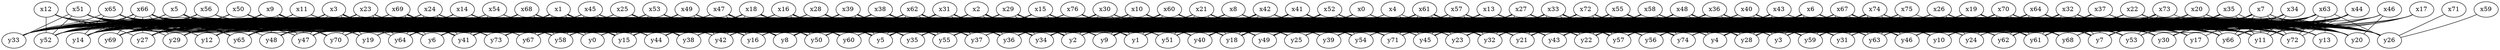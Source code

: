 strict graph grafo_77_75 {
	"x29";
	"x41";
	"x72";
	"x54";
	"x49";
	"x3";
	"x40";
	"x31";
	"x60";
	"x42";
	"x32";
	"x69";
	"x1";
	"x30";
	"x27";
	"x59";
	"x15";
	"x63";
	"x36";
	"x64";
	"x73";
	"x4";
	"x65";
	"x47";
	"x43";
	"x7";
	"x39";
	"x22";
	"x28";
	"x17";
	"x46";
	"x5";
	"x18";
	"x57";
	"x71";
	"x13";
	"x10";
	"x34";
	"x8";
	"x53";
	"x11";
	"x21";
	"x52";
	"x76";
	"x45";
	"x44";
	"x55";
	"x26";
	"x74";
	"x70";
	"x9";
	"x58";
	"x35";
	"x24";
	"x12";
	"x51";
	"x67";
	"x25";
	"x0";
	"x75";
	"x23";
	"x66";
	"x68";
	"x38";
	"x2";
	"x6";
	"x14";
	"x33";
	"x20";
	"x16";
	"x61";
	"x62";
	"x48";
	"x56";
	"x37";
	"x50";
	"x19";
	"y36";
	"y10";
	"y65";
	"y39";
	"y40";
	"y57";
	"y42";
	"y49";
	"y44";
	"y47";
	"y33";
	"y58";
	"y41";
	"y69";
	"y1";
	"y70";
	"y8";
	"y13";
	"y21";
	"y14";
	"y3";
	"y17";
	"y29";
	"y51";
	"y18";
	"y46";
	"y6";
	"y7";
	"y48";
	"y66";
	"y55";
	"y71";
	"y15";
	"y37";
	"y28";
	"y72";
	"y45";
	"y30";
	"y67";
	"y53";
	"y26";
	"y31";
	"y9";
	"y60";
	"y56";
	"y62";
	"y23";
	"y54";
	"y27";
	"y35";
	"y63";
	"y25";
	"y73";
	"y59";
	"y68";
	"y5";
	"y34";
	"y52";
	"y38";
	"y64";
	"y61";
	"y4";
	"y11";
	"y32";
	"y74";
	"y20";
	"y12";
	"y16";
	"y43";
	"y24";
	"y19";
	"y50";
	"y22";
	"y2";
	"y0";

	"x29" -- "y6";
	"x29" -- "y2";
	"x29" -- "y66";
	"x29" -- "y3";
	"x29" -- "y56";
	"x29" -- "y0";
	"x29" -- "y36";
	"x29" -- "y31";
	"x29" -- "y1";
	"x29" -- "y5";
	"x29" -- "y21";
	"x29" -- "y35";
	"x29" -- "y34";
	"x29" -- "y18";
	"x29" -- "y39";
	"x29" -- "y59";
	"x29" -- "y73";
	"x29" -- "y58";
	"x29" -- "y19";
	"x29" -- "y9";
	"x29" -- "y45";
	"x29" -- "y49";
	"x29" -- "y43";
	"x41" -- "y59";
	"x41" -- "y24";
	"x41" -- "y60";
	"x41" -- "y62";
	"x41" -- "y73";
	"x41" -- "y8";
	"x41" -- "y33";
	"x41" -- "y2";
	"x41" -- "y44";
	"x41" -- "y20";
	"x41" -- "y42";
	"x41" -- "y54";
	"x41" -- "y28";
	"x41" -- "y16";
	"x41" -- "y52";
	"x41" -- "y32";
	"x41" -- "y40";
	"x41" -- "y11";
	"x41" -- "y7";
	"x41" -- "y4";
	"x41" -- "y1";
	"x41" -- "y51";
	"x41" -- "y71";
	"x41" -- "y15";
	"x41" -- "y53";
	"x41" -- "y18";
	"x41" -- "y14";
	"x41" -- "y58";
	"x41" -- "y30";
	"x41" -- "y67";
	"x41" -- "y66";
	"x72" -- "y24";
	"x72" -- "y47";
	"x72" -- "y21";
	"x72" -- "y0";
	"x72" -- "y60";
	"x72" -- "y39";
	"x72" -- "y11";
	"x72" -- "y17";
	"x72" -- "y54";
	"x72" -- "y9";
	"x72" -- "y45";
	"x72" -- "y73";
	"x72" -- "y41";
	"x72" -- "y58";
	"x72" -- "y63";
	"x72" -- "y37";
	"x72" -- "y55";
	"x72" -- "y31";
	"x72" -- "y57";
	"x72" -- "y8";
	"x72" -- "y74";
	"x72" -- "y68";
	"x72" -- "y7";
	"x72" -- "y72";
	"x72" -- "y64";
	"x72" -- "y46";
	"x72" -- "y66";
	"x72" -- "y62";
	"x72" -- "y50";
	"x72" -- "y5";
	"x72" -- "y49";
	"x72" -- "y19";
	"x72" -- "y3";
	"x72" -- "y36";
	"x54" -- "y32";
	"x54" -- "y11";
	"x54" -- "y69";
	"x54" -- "y55";
	"x54" -- "y27";
	"x54" -- "y41";
	"x54" -- "y43";
	"x54" -- "y28";
	"x54" -- "y40";
	"x54" -- "y35";
	"x54" -- "y47";
	"x49" -- "y74";
	"x49" -- "y45";
	"x49" -- "y7";
	"x49" -- "y60";
	"x49" -- "y58";
	"x49" -- "y29";
	"x49" -- "y28";
	"x49" -- "y52";
	"x49" -- "y63";
	"x49" -- "y9";
	"x49" -- "y19";
	"x49" -- "y35";
	"x49" -- "y73";
	"x49" -- "y38";
	"x49" -- "y2";
	"x49" -- "y18";
	"x49" -- "y32";
	"x49" -- "y65";
	"x49" -- "y1";
	"x49" -- "y64";
	"x49" -- "y39";
	"x49" -- "y12";
	"x49" -- "y68";
	"x49" -- "y69";
	"x49" -- "y48";
	"x49" -- "y57";
	"x49" -- "y70";
	"x49" -- "y50";
	"x49" -- "y67";
	"x49" -- "y54";
	"x49" -- "y31";
	"x49" -- "y6";
	"x49" -- "y30";
	"x49" -- "y62";
	"x49" -- "y43";
	"x49" -- "y42";
	"x49" -- "y36";
	"x49" -- "y3";
	"x49" -- "y34";
	"x49" -- "y41";
	"x49" -- "y37";
	"x49" -- "y71";
	"x49" -- "y26";
	"x49" -- "y15";
	"x49" -- "y22";
	"x49" -- "y47";
	"x49" -- "y24";
	"x49" -- "y25";
	"x3" -- "y19";
	"x3" -- "y66";
	"x3" -- "y36";
	"x3" -- "y43";
	"x3" -- "y15";
	"x3" -- "y55";
	"x3" -- "y60";
	"x3" -- "y65";
	"x3" -- "y35";
	"x3" -- "y31";
	"x3" -- "y5";
	"x3" -- "y6";
	"x3" -- "y3";
	"x3" -- "y69";
	"x3" -- "y51";
	"x3" -- "y29";
	"x3" -- "y73";
	"x3" -- "y67";
	"x3" -- "y12";
	"x3" -- "y47";
	"x3" -- "y46";
	"x3" -- "y42";
	"x3" -- "y34";
	"x3" -- "y48";
	"x3" -- "y39";
	"x3" -- "y7";
	"x3" -- "y0";
	"x3" -- "y64";
	"x3" -- "y37";
	"x3" -- "y13";
	"x40" -- "y11";
	"x40" -- "y63";
	"x40" -- "y6";
	"x40" -- "y67";
	"x40" -- "y17";
	"x40" -- "y43";
	"x40" -- "y50";
	"x40" -- "y35";
	"x40" -- "y72";
	"x40" -- "y3";
	"x40" -- "y60";
	"x40" -- "y62";
	"x40" -- "y39";
	"x40" -- "y49";
	"x40" -- "y64";
	"x40" -- "y18";
	"x40" -- "y40";
	"x40" -- "y55";
	"x40" -- "y30";
	"x40" -- "y66";
	"x40" -- "y46";
	"x40" -- "y48";
	"x40" -- "y1";
	"x40" -- "y26";
	"x40" -- "y23";
	"x40" -- "y36";
	"x40" -- "y68";
	"x40" -- "y31";
	"x40" -- "y8";
	"x40" -- "y7";
	"x40" -- "y57";
	"x40" -- "y52";
	"x40" -- "y65";
	"x40" -- "y61";
	"x40" -- "y14";
	"x40" -- "y32";
	"x40" -- "y45";
	"x40" -- "y59";
	"x40" -- "y9";
	"x40" -- "y71";
	"x40" -- "y2";
	"x31" -- "y44";
	"x31" -- "y11";
	"x31" -- "y27";
	"x31" -- "y58";
	"x31" -- "y65";
	"x31" -- "y25";
	"x31" -- "y52";
	"x31" -- "y53";
	"x31" -- "y20";
	"x31" -- "y5";
	"x31" -- "y23";
	"x31" -- "y74";
	"x31" -- "y43";
	"x31" -- "y72";
	"x31" -- "y36";
	"x31" -- "y57";
	"x31" -- "y12";
	"x31" -- "y6";
	"x31" -- "y18";
	"x31" -- "y32";
	"x31" -- "y26";
	"x31" -- "y38";
	"x31" -- "y67";
	"x31" -- "y19";
	"x31" -- "y66";
	"x31" -- "y47";
	"x31" -- "y63";
	"x31" -- "y71";
	"x31" -- "y37";
	"x31" -- "y56";
	"x31" -- "y7";
	"x31" -- "y51";
	"x31" -- "y40";
	"x31" -- "y14";
	"x31" -- "y41";
	"x60" -- "y25";
	"x60" -- "y26";
	"x60" -- "y52";
	"x60" -- "y15";
	"x60" -- "y54";
	"x60" -- "y70";
	"x60" -- "y69";
	"x60" -- "y49";
	"x60" -- "y61";
	"x60" -- "y74";
	"x60" -- "y9";
	"x60" -- "y44";
	"x60" -- "y33";
	"x60" -- "y32";
	"x60" -- "y39";
	"x60" -- "y72";
	"x60" -- "y38";
	"x60" -- "y16";
	"x60" -- "y64";
	"x60" -- "y1";
	"x60" -- "y55";
	"x60" -- "y24";
	"x60" -- "y63";
	"x60" -- "y18";
	"x60" -- "y45";
	"x60" -- "y13";
	"x60" -- "y41";
	"x60" -- "y17";
	"x60" -- "y27";
	"x60" -- "y30";
	"x60" -- "y10";
	"x42" -- "y43";
	"x42" -- "y42";
	"x42" -- "y3";
	"x42" -- "y71";
	"x42" -- "y36";
	"x42" -- "y67";
	"x42" -- "y16";
	"x42" -- "y63";
	"x42" -- "y22";
	"x42" -- "y18";
	"x42" -- "y2";
	"x42" -- "y70";
	"x42" -- "y49";
	"x42" -- "y21";
	"x42" -- "y26";
	"x42" -- "y4";
	"x42" -- "y24";
	"x42" -- "y73";
	"x42" -- "y14";
	"x42" -- "y19";
	"x42" -- "y62";
	"x42" -- "y13";
	"x42" -- "y41";
	"x42" -- "y7";
	"x42" -- "y9";
	"x42" -- "y10";
	"x42" -- "y46";
	"x42" -- "y5";
	"x42" -- "y17";
	"x42" -- "y68";
	"x42" -- "y29";
	"x42" -- "y23";
	"x42" -- "y1";
	"x42" -- "y74";
	"x42" -- "y64";
	"x42" -- "y44";
	"x42" -- "y20";
	"x42" -- "y28";
	"x42" -- "y6";
	"x42" -- "y58";
	"x42" -- "y40";
	"x42" -- "y12";
	"x32" -- "y22";
	"x32" -- "y63";
	"x32" -- "y0";
	"x32" -- "y23";
	"x32" -- "y68";
	"x32" -- "y34";
	"x32" -- "y46";
	"x32" -- "y28";
	"x32" -- "y30";
	"x32" -- "y41";
	"x32" -- "y7";
	"x32" -- "y50";
	"x32" -- "y54";
	"x32" -- "y3";
	"x32" -- "y26";
	"x32" -- "y35";
	"x32" -- "y18";
	"x32" -- "y61";
	"x32" -- "y4";
	"x32" -- "y43";
	"x32" -- "y62";
	"x32" -- "y9";
	"x32" -- "y20";
	"x32" -- "y39";
	"x32" -- "y38";
	"x32" -- "y16";
	"x32" -- "y47";
	"x32" -- "y17";
	"x32" -- "y60";
	"x69" -- "y15";
	"x69" -- "y35";
	"x69" -- "y20";
	"x69" -- "y42";
	"x69" -- "y38";
	"x69" -- "y66";
	"x69" -- "y16";
	"x69" -- "y55";
	"x69" -- "y12";
	"x69" -- "y64";
	"x69" -- "y58";
	"x69" -- "y37";
	"x69" -- "y60";
	"x69" -- "y5";
	"x69" -- "y74";
	"x69" -- "y10";
	"x69" -- "y1";
	"x69" -- "y21";
	"x69" -- "y65";
	"x69" -- "y48";
	"x69" -- "y44";
	"x69" -- "y54";
	"x69" -- "y41";
	"x69" -- "y43";
	"x69" -- "y56";
	"x69" -- "y9";
	"x69" -- "y6";
	"x69" -- "y28";
	"x69" -- "y33";
	"x69" -- "y45";
	"x69" -- "y29";
	"x69" -- "y36";
	"x69" -- "y73";
	"x69" -- "y14";
	"x1" -- "y40";
	"x1" -- "y46";
	"x1" -- "y21";
	"x1" -- "y73";
	"x1" -- "y12";
	"x1" -- "y22";
	"x1" -- "y16";
	"x1" -- "y65";
	"x1" -- "y55";
	"x1" -- "y15";
	"x1" -- "y27";
	"x1" -- "y69";
	"x1" -- "y28";
	"x1" -- "y26";
	"x1" -- "y34";
	"x1" -- "y35";
	"x1" -- "y5";
	"x1" -- "y14";
	"x1" -- "y41";
	"x1" -- "y67";
	"x1" -- "y61";
	"x1" -- "y70";
	"x1" -- "y11";
	"x1" -- "y64";
	"x1" -- "y3";
	"x1" -- "y18";
	"x1" -- "y10";
	"x1" -- "y63";
	"x1" -- "y6";
	"x1" -- "y0";
	"x1" -- "y58";
	"x1" -- "y51";
	"x1" -- "y25";
	"x1" -- "y8";
	"x1" -- "y9";
	"x1" -- "y44";
	"x1" -- "y1";
	"x30" -- "y46";
	"x30" -- "y5";
	"x30" -- "y26";
	"x30" -- "y11";
	"x30" -- "y13";
	"x30" -- "y19";
	"x30" -- "y31";
	"x30" -- "y18";
	"x30" -- "y9";
	"x30" -- "y56";
	"x30" -- "y52";
	"x30" -- "y43";
	"x30" -- "y68";
	"x30" -- "y30";
	"x30" -- "y16";
	"x30" -- "y58";
	"x30" -- "y36";
	"x30" -- "y6";
	"x30" -- "y2";
	"x30" -- "y25";
	"x30" -- "y69";
	"x30" -- "y38";
	"x30" -- "y59";
	"x30" -- "y15";
	"x30" -- "y50";
	"x30" -- "y28";
	"x30" -- "y61";
	"x30" -- "y71";
	"x30" -- "y39";
	"x30" -- "y57";
	"x30" -- "y70";
	"x30" -- "y48";
	"x30" -- "y8";
	"x30" -- "y12";
	"x30" -- "y60";
	"x30" -- "y63";
	"x30" -- "y0";
	"x30" -- "y72";
	"x30" -- "y1";
	"x30" -- "y35";
	"x30" -- "y64";
	"x30" -- "y62";
	"x30" -- "y21";
	"x30" -- "y32";
	"x30" -- "y66";
	"x30" -- "y34";
	"x30" -- "y33";
	"x27" -- "y8";
	"x27" -- "y24";
	"x27" -- "y32";
	"x27" -- "y20";
	"x27" -- "y71";
	"x27" -- "y60";
	"x27" -- "y51";
	"x27" -- "y57";
	"x27" -- "y68";
	"x27" -- "y27";
	"x27" -- "y11";
	"x27" -- "y63";
	"x27" -- "y46";
	"x27" -- "y61";
	"x27" -- "y42";
	"x27" -- "y30";
	"x27" -- "y1";
	"x27" -- "y35";
	"x27" -- "y0";
	"x27" -- "y26";
	"x27" -- "y50";
	"x27" -- "y39";
	"x27" -- "y45";
	"x27" -- "y55";
	"x27" -- "y4";
	"x27" -- "y5";
	"x27" -- "y73";
	"x27" -- "y25";
	"x27" -- "y56";
	"x27" -- "y69";
	"x27" -- "y23";
	"x27" -- "y38";
	"x27" -- "y64";
	"x27" -- "y66";
	"x27" -- "y31";
	"x27" -- "y12";
	"x15" -- "y0";
	"x15" -- "y21";
	"x15" -- "y29";
	"x15" -- "y47";
	"x15" -- "y59";
	"x15" -- "y51";
	"x15" -- "y7";
	"x15" -- "y52";
	"x15" -- "y31";
	"x15" -- "y63";
	"x15" -- "y65";
	"x15" -- "y6";
	"x15" -- "y58";
	"x15" -- "y61";
	"x15" -- "y2";
	"x15" -- "y12";
	"x15" -- "y55";
	"x15" -- "y25";
	"x15" -- "y43";
	"x15" -- "y20";
	"x15" -- "y10";
	"x15" -- "y17";
	"x15" -- "y4";
	"x15" -- "y14";
	"x15" -- "y68";
	"x15" -- "y53";
	"x15" -- "y41";
	"x15" -- "y45";
	"x15" -- "y72";
	"x15" -- "y1";
	"x15" -- "y49";
	"x15" -- "y50";
	"x15" -- "y34";
	"x15" -- "y69";
	"x15" -- "y32";
	"x15" -- "y40";
	"x15" -- "y23";
	"x15" -- "y38";
	"x63" -- "y43";
	"x63" -- "y13";
	"x63" -- "y24";
	"x63" -- "y52";
	"x63" -- "y10";
	"x63" -- "y36";
	"x63" -- "y56";
	"x63" -- "y40";
	"x63" -- "y4";
	"x63" -- "y38";
	"x63" -- "y26";
	"x63" -- "y57";
	"x63" -- "y12";
	"x63" -- "y31";
	"x63" -- "y73";
	"x63" -- "y66";
	"x63" -- "y11";
	"x63" -- "y68";
	"x63" -- "y30";
	"x63" -- "y49";
	"x63" -- "y74";
	"x63" -- "y32";
	"x63" -- "y72";
	"x63" -- "y21";
	"x63" -- "y5";
	"x63" -- "y59";
	"x63" -- "y53";
	"x63" -- "y55";
	"x36" -- "y34";
	"x36" -- "y71";
	"x36" -- "y30";
	"x36" -- "y19";
	"x36" -- "y16";
	"x36" -- "y44";
	"x36" -- "y31";
	"x36" -- "y26";
	"x36" -- "y13";
	"x36" -- "y20";
	"x36" -- "y9";
	"x36" -- "y28";
	"x36" -- "y67";
	"x36" -- "y56";
	"x36" -- "y50";
	"x36" -- "y35";
	"x36" -- "y54";
	"x36" -- "y62";
	"x36" -- "y55";
	"x36" -- "y63";
	"x36" -- "y43";
	"x36" -- "y59";
	"x36" -- "y47";
	"x36" -- "y14";
	"x36" -- "y39";
	"x36" -- "y11";
	"x36" -- "y15";
	"x36" -- "y38";
	"x36" -- "y61";
	"x36" -- "y21";
	"x36" -- "y18";
	"x36" -- "y46";
	"x36" -- "y42";
	"x36" -- "y72";
	"x36" -- "y17";
	"x36" -- "y22";
	"x36" -- "y12";
	"x36" -- "y65";
	"x64" -- "y46";
	"x64" -- "y13";
	"x64" -- "y40";
	"x64" -- "y5";
	"x64" -- "y54";
	"x64" -- "y44";
	"x64" -- "y62";
	"x64" -- "y30";
	"x64" -- "y3";
	"x64" -- "y64";
	"x64" -- "y51";
	"x64" -- "y7";
	"x64" -- "y21";
	"x64" -- "y11";
	"x64" -- "y2";
	"x64" -- "y43";
	"x64" -- "y27";
	"x64" -- "y48";
	"x64" -- "y67";
	"x64" -- "y49";
	"x64" -- "y23";
	"x64" -- "y31";
	"x64" -- "y38";
	"x64" -- "y26";
	"x64" -- "y16";
	"x64" -- "y25";
	"x64" -- "y74";
	"x64" -- "y53";
	"x64" -- "y61";
	"x64" -- "y10";
	"x64" -- "y70";
	"x64" -- "y20";
	"x64" -- "y35";
	"x64" -- "y66";
	"x64" -- "y56";
	"x73" -- "y63";
	"x73" -- "y2";
	"x73" -- "y23";
	"x73" -- "y61";
	"x73" -- "y53";
	"x73" -- "y16";
	"x73" -- "y21";
	"x73" -- "y62";
	"x73" -- "y59";
	"x73" -- "y7";
	"x73" -- "y52";
	"x73" -- "y43";
	"x73" -- "y74";
	"x73" -- "y9";
	"x73" -- "y40";
	"x73" -- "y10";
	"x73" -- "y32";
	"x73" -- "y3";
	"x73" -- "y71";
	"x73" -- "y29";
	"x73" -- "y26";
	"x4" -- "y45";
	"x4" -- "y35";
	"x4" -- "y9";
	"x4" -- "y22";
	"x65" -- "y74";
	"x65" -- "y48";
	"x65" -- "y7";
	"x65" -- "y14";
	"x65" -- "y33";
	"x65" -- "y12";
	"x65" -- "y58";
	"x65" -- "y16";
	"x65" -- "y55";
	"x65" -- "y38";
	"x65" -- "y39";
	"x65" -- "y45";
	"x65" -- "y70";
	"x47" -- "y63";
	"x47" -- "y16";
	"x47" -- "y60";
	"x47" -- "y10";
	"x47" -- "y74";
	"x47" -- "y40";
	"x47" -- "y42";
	"x47" -- "y25";
	"x47" -- "y64";
	"x47" -- "y37";
	"x47" -- "y34";
	"x47" -- "y5";
	"x47" -- "y47";
	"x47" -- "y70";
	"x47" -- "y6";
	"x47" -- "y9";
	"x47" -- "y49";
	"x47" -- "y68";
	"x47" -- "y27";
	"x47" -- "y4";
	"x47" -- "y50";
	"x47" -- "y33";
	"x47" -- "y73";
	"x47" -- "y11";
	"x47" -- "y8";
	"x47" -- "y62";
	"x47" -- "y54";
	"x47" -- "y61";
	"x43" -- "y8";
	"x43" -- "y57";
	"x43" -- "y73";
	"x43" -- "y13";
	"x43" -- "y65";
	"x43" -- "y7";
	"x43" -- "y3";
	"x43" -- "y39";
	"x43" -- "y51";
	"x43" -- "y19";
	"x43" -- "y56";
	"x43" -- "y1";
	"x43" -- "y20";
	"x43" -- "y4";
	"x43" -- "y17";
	"x43" -- "y45";
	"x43" -- "y18";
	"x43" -- "y71";
	"x43" -- "y26";
	"x43" -- "y33";
	"x43" -- "y16";
	"x43" -- "y25";
	"x43" -- "y23";
	"x43" -- "y28";
	"x43" -- "y55";
	"x43" -- "y36";
	"x43" -- "y53";
	"x7" -- "y48";
	"x7" -- "y66";
	"x7" -- "y22";
	"x7" -- "y21";
	"x7" -- "y62";
	"x7" -- "y17";
	"x7" -- "y20";
	"x7" -- "y47";
	"x7" -- "y44";
	"x7" -- "y4";
	"x7" -- "y63";
	"x7" -- "y31";
	"x7" -- "y55";
	"x7" -- "y28";
	"x7" -- "y37";
	"x7" -- "y32";
	"x7" -- "y54";
	"x7" -- "y49";
	"x7" -- "y43";
	"x7" -- "y26";
	"x7" -- "y14";
	"x7" -- "y61";
	"x7" -- "y46";
	"x7" -- "y72";
	"x7" -- "y7";
	"x7" -- "y35";
	"x7" -- "y27";
	"x7" -- "y56";
	"x7" -- "y11";
	"x7" -- "y57";
	"x7" -- "y68";
	"x7" -- "y45";
	"x7" -- "y9";
	"x7" -- "y10";
	"x7" -- "y53";
	"x7" -- "y34";
	"x7" -- "y23";
	"x39" -- "y74";
	"x39" -- "y36";
	"x39" -- "y14";
	"x39" -- "y55";
	"x39" -- "y8";
	"x39" -- "y11";
	"x39" -- "y63";
	"x39" -- "y34";
	"x39" -- "y39";
	"x39" -- "y69";
	"x39" -- "y56";
	"x39" -- "y33";
	"x39" -- "y65";
	"x39" -- "y42";
	"x39" -- "y5";
	"x39" -- "y43";
	"x39" -- "y25";
	"x39" -- "y40";
	"x39" -- "y31";
	"x39" -- "y70";
	"x39" -- "y46";
	"x39" -- "y9";
	"x39" -- "y62";
	"x39" -- "y64";
	"x39" -- "y61";
	"x39" -- "y21";
	"x39" -- "y17";
	"x39" -- "y48";
	"x39" -- "y41";
	"x39" -- "y72";
	"x39" -- "y0";
	"x39" -- "y73";
	"x39" -- "y49";
	"x39" -- "y2";
	"x39" -- "y28";
	"x39" -- "y45";
	"x39" -- "y53";
	"x39" -- "y59";
	"x39" -- "y52";
	"x39" -- "y51";
	"x39" -- "y35";
	"x39" -- "y1";
	"x39" -- "y27";
	"x39" -- "y60";
	"x39" -- "y6";
	"x39" -- "y30";
	"x39" -- "y12";
	"x39" -- "y54";
	"x39" -- "y7";
	"x22" -- "y65";
	"x22" -- "y13";
	"x22" -- "y26";
	"x22" -- "y66";
	"x22" -- "y25";
	"x22" -- "y31";
	"x22" -- "y3";
	"x22" -- "y69";
	"x22" -- "y1";
	"x22" -- "y59";
	"x22" -- "y11";
	"x22" -- "y42";
	"x22" -- "y62";
	"x22" -- "y46";
	"x22" -- "y71";
	"x22" -- "y20";
	"x22" -- "y54";
	"x22" -- "y29";
	"x22" -- "y23";
	"x22" -- "y10";
	"x22" -- "y12";
	"x22" -- "y39";
	"x22" -- "y63";
	"x22" -- "y15";
	"x22" -- "y45";
	"x22" -- "y24";
	"x28" -- "y31";
	"x28" -- "y33";
	"x28" -- "y24";
	"x28" -- "y58";
	"x28" -- "y18";
	"x28" -- "y4";
	"x28" -- "y25";
	"x28" -- "y69";
	"x28" -- "y45";
	"x28" -- "y6";
	"x28" -- "y19";
	"x28" -- "y46";
	"x28" -- "y36";
	"x28" -- "y12";
	"x28" -- "y50";
	"x28" -- "y67";
	"x28" -- "y0";
	"x28" -- "y61";
	"x28" -- "y68";
	"x28" -- "y27";
	"x28" -- "y41";
	"x28" -- "y56";
	"x28" -- "y73";
	"x28" -- "y2";
	"x28" -- "y62";
	"x28" -- "y53";
	"x28" -- "y72";
	"x28" -- "y39";
	"x28" -- "y30";
	"x28" -- "y49";
	"x28" -- "y5";
	"x28" -- "y1";
	"x28" -- "y64";
	"x28" -- "y65";
	"x28" -- "y21";
	"x17" -- "y66";
	"x17" -- "y35";
	"x17" -- "y63";
	"x17" -- "y53";
	"x46" -- "y20";
	"x46" -- "y10";
	"x46" -- "y27";
	"x46" -- "y74";
	"x46" -- "y61";
	"x5" -- "y44";
	"x5" -- "y59";
	"x5" -- "y16";
	"x5" -- "y65";
	"x5" -- "y14";
	"x5" -- "y33";
	"x5" -- "y32";
	"x5" -- "y13";
	"x5" -- "y19";
	"x5" -- "y8";
	"x5" -- "y68";
	"x5" -- "y0";
	"x18" -- "y21";
	"x18" -- "y55";
	"x18" -- "y51";
	"x18" -- "y53";
	"x18" -- "y35";
	"x18" -- "y34";
	"x18" -- "y58";
	"x18" -- "y54";
	"x18" -- "y50";
	"x18" -- "y42";
	"x18" -- "y33";
	"x18" -- "y2";
	"x18" -- "y9";
	"x18" -- "y60";
	"x18" -- "y37";
	"x18" -- "y65";
	"x18" -- "y52";
	"x18" -- "y6";
	"x18" -- "y28";
	"x18" -- "y68";
	"x18" -- "y19";
	"x18" -- "y36";
	"x18" -- "y27";
	"x18" -- "y73";
	"x18" -- "y22";
	"x18" -- "y72";
	"x18" -- "y23";
	"x18" -- "y41";
	"x18" -- "y56";
	"x18" -- "y63";
	"x18" -- "y74";
	"x18" -- "y44";
	"x18" -- "y20";
	"x18" -- "y49";
	"x18" -- "y64";
	"x18" -- "y14";
	"x18" -- "y48";
	"x18" -- "y24";
	"x18" -- "y4";
	"x18" -- "y7";
	"x18" -- "y26";
	"x18" -- "y71";
	"x18" -- "y16";
	"x57" -- "y63";
	"x57" -- "y13";
	"x57" -- "y40";
	"x57" -- "y47";
	"x57" -- "y28";
	"x57" -- "y49";
	"x57" -- "y29";
	"x57" -- "y31";
	"x57" -- "y15";
	"x57" -- "y25";
	"x57" -- "y70";
	"x57" -- "y43";
	"x57" -- "y34";
	"x57" -- "y46";
	"x57" -- "y39";
	"x57" -- "y22";
	"x57" -- "y4";
	"x57" -- "y8";
	"x57" -- "y2";
	"x57" -- "y44";
	"x57" -- "y42";
	"x57" -- "y19";
	"x57" -- "y53";
	"x57" -- "y45";
	"x57" -- "y62";
	"x57" -- "y32";
	"x57" -- "y59";
	"x71" -- "y26";
	"x13" -- "y5";
	"x13" -- "y41";
	"x13" -- "y61";
	"x13" -- "y28";
	"x13" -- "y49";
	"x13" -- "y31";
	"x13" -- "y1";
	"x13" -- "y34";
	"x13" -- "y46";
	"x13" -- "y64";
	"x13" -- "y59";
	"x13" -- "y13";
	"x13" -- "y22";
	"x13" -- "y6";
	"x13" -- "y44";
	"x13" -- "y26";
	"x13" -- "y24";
	"x13" -- "y10";
	"x13" -- "y65";
	"x13" -- "y45";
	"x13" -- "y70";
	"x13" -- "y2";
	"x13" -- "y8";
	"x13" -- "y3";
	"x13" -- "y62";
	"x13" -- "y58";
	"x13" -- "y35";
	"x13" -- "y36";
	"x13" -- "y55";
	"x13" -- "y4";
	"x13" -- "y53";
	"x13" -- "y38";
	"x13" -- "y20";
	"x13" -- "y57";
	"x13" -- "y40";
	"x13" -- "y68";
	"x13" -- "y25";
	"x13" -- "y16";
	"x13" -- "y29";
	"x10" -- "y71";
	"x10" -- "y1";
	"x10" -- "y62";
	"x10" -- "y21";
	"x10" -- "y74";
	"x10" -- "y23";
	"x10" -- "y22";
	"x10" -- "y36";
	"x10" -- "y49";
	"x10" -- "y29";
	"x10" -- "y67";
	"x10" -- "y60";
	"x10" -- "y52";
	"x10" -- "y11";
	"x10" -- "y25";
	"x10" -- "y10";
	"x10" -- "y46";
	"x10" -- "y18";
	"x10" -- "y55";
	"x10" -- "y53";
	"x10" -- "y6";
	"x10" -- "y31";
	"x10" -- "y50";
	"x10" -- "y33";
	"x10" -- "y58";
	"x10" -- "y34";
	"x10" -- "y73";
	"x10" -- "y3";
	"x10" -- "y69";
	"x10" -- "y24";
	"x10" -- "y40";
	"x10" -- "y61";
	"x10" -- "y12";
	"x10" -- "y28";
	"x10" -- "y44";
	"x10" -- "y0";
	"x10" -- "y70";
	"x10" -- "y26";
	"x10" -- "y72";
	"x10" -- "y54";
	"x10" -- "y43";
	"x10" -- "y38";
	"x10" -- "y15";
	"x10" -- "y45";
	"x10" -- "y30";
	"x10" -- "y35";
	"x10" -- "y63";
	"x10" -- "y32";
	"x10" -- "y9";
	"x10" -- "y5";
	"x34" -- "y58";
	"x34" -- "y68";
	"x34" -- "y66";
	"x34" -- "y23";
	"x34" -- "y27";
	"x34" -- "y11";
	"x8" -- "y1";
	"x8" -- "y54";
	"x8" -- "y64";
	"x8" -- "y52";
	"x8" -- "y58";
	"x8" -- "y32";
	"x8" -- "y16";
	"x8" -- "y26";
	"x8" -- "y15";
	"x8" -- "y10";
	"x8" -- "y48";
	"x8" -- "y35";
	"x8" -- "y46";
	"x8" -- "y21";
	"x8" -- "y11";
	"x8" -- "y68";
	"x8" -- "y3";
	"x8" -- "y61";
	"x8" -- "y65";
	"x8" -- "y67";
	"x8" -- "y59";
	"x8" -- "y33";
	"x8" -- "y30";
	"x8" -- "y56";
	"x8" -- "y66";
	"x8" -- "y36";
	"x8" -- "y42";
	"x8" -- "y13";
	"x8" -- "y43";
	"x8" -- "y9";
	"x8" -- "y38";
	"x8" -- "y29";
	"x8" -- "y70";
	"x8" -- "y7";
	"x53" -- "y20";
	"x53" -- "y44";
	"x53" -- "y14";
	"x53" -- "y36";
	"x53" -- "y40";
	"x53" -- "y43";
	"x53" -- "y31";
	"x53" -- "y29";
	"x53" -- "y74";
	"x53" -- "y57";
	"x53" -- "y16";
	"x53" -- "y15";
	"x53" -- "y48";
	"x53" -- "y18";
	"x53" -- "y49";
	"x53" -- "y3";
	"x53" -- "y55";
	"x53" -- "y12";
	"x53" -- "y9";
	"x53" -- "y71";
	"x53" -- "y17";
	"x53" -- "y19";
	"x53" -- "y22";
	"x53" -- "y8";
	"x53" -- "y32";
	"x53" -- "y54";
	"x53" -- "y23";
	"x53" -- "y37";
	"x53" -- "y73";
	"x53" -- "y60";
	"x53" -- "y52";
	"x53" -- "y51";
	"x53" -- "y67";
	"x11" -- "y47";
	"x11" -- "y42";
	"x11" -- "y23";
	"x11" -- "y56";
	"x11" -- "y27";
	"x11" -- "y15";
	"x11" -- "y3";
	"x11" -- "y0";
	"x11" -- "y43";
	"x11" -- "y65";
	"x11" -- "y25";
	"x21" -- "y18";
	"x21" -- "y61";
	"x21" -- "y38";
	"x21" -- "y48";
	"x21" -- "y70";
	"x21" -- "y65";
	"x21" -- "y57";
	"x21" -- "y10";
	"x21" -- "y13";
	"x21" -- "y30";
	"x21" -- "y3";
	"x21" -- "y34";
	"x21" -- "y36";
	"x21" -- "y7";
	"x21" -- "y74";
	"x21" -- "y17";
	"x21" -- "y45";
	"x21" -- "y51";
	"x21" -- "y63";
	"x21" -- "y55";
	"x21" -- "y56";
	"x21" -- "y19";
	"x21" -- "y4";
	"x21" -- "y46";
	"x21" -- "y69";
	"x21" -- "y50";
	"x21" -- "y8";
	"x21" -- "y14";
	"x21" -- "y28";
	"x21" -- "y25";
	"x21" -- "y53";
	"x21" -- "y73";
	"x21" -- "y60";
	"x21" -- "y12";
	"x21" -- "y21";
	"x21" -- "y0";
	"x21" -- "y31";
	"x21" -- "y42";
	"x52" -- "y61";
	"x52" -- "y26";
	"x52" -- "y41";
	"x52" -- "y14";
	"x52" -- "y1";
	"x52" -- "y38";
	"x52" -- "y50";
	"x52" -- "y43";
	"x52" -- "y54";
	"x52" -- "y30";
	"x52" -- "y55";
	"x52" -- "y32";
	"x52" -- "y20";
	"x52" -- "y47";
	"x52" -- "y59";
	"x52" -- "y3";
	"x52" -- "y68";
	"x52" -- "y74";
	"x52" -- "y53";
	"x52" -- "y9";
	"x52" -- "y42";
	"x52" -- "y23";
	"x52" -- "y11";
	"x52" -- "y49";
	"x52" -- "y69";
	"x52" -- "y60";
	"x52" -- "y6";
	"x52" -- "y51";
	"x52" -- "y65";
	"x52" -- "y31";
	"x52" -- "y34";
	"x52" -- "y44";
	"x52" -- "y46";
	"x52" -- "y58";
	"x52" -- "y67";
	"x52" -- "y21";
	"x52" -- "y28";
	"x76" -- "y1";
	"x76" -- "y64";
	"x76" -- "y10";
	"x76" -- "y28";
	"x76" -- "y58";
	"x76" -- "y56";
	"x76" -- "y8";
	"x76" -- "y21";
	"x76" -- "y50";
	"x76" -- "y73";
	"x76" -- "y11";
	"x76" -- "y31";
	"x76" -- "y46";
	"x76" -- "y45";
	"x76" -- "y67";
	"x76" -- "y17";
	"x76" -- "y53";
	"x76" -- "y42";
	"x76" -- "y0";
	"x76" -- "y61";
	"x76" -- "y48";
	"x76" -- "y16";
	"x76" -- "y38";
	"x76" -- "y71";
	"x76" -- "y15";
	"x76" -- "y33";
	"x76" -- "y41";
	"x76" -- "y24";
	"x76" -- "y57";
	"x76" -- "y68";
	"x76" -- "y72";
	"x76" -- "y23";
	"x76" -- "y40";
	"x76" -- "y14";
	"x76" -- "y54";
	"x76" -- "y60";
	"x76" -- "y47";
	"x76" -- "y63";
	"x76" -- "y5";
	"x45" -- "y20";
	"x45" -- "y47";
	"x45" -- "y21";
	"x45" -- "y64";
	"x45" -- "y34";
	"x45" -- "y60";
	"x45" -- "y15";
	"x45" -- "y39";
	"x45" -- "y8";
	"x45" -- "y63";
	"x45" -- "y11";
	"x45" -- "y52";
	"x45" -- "y23";
	"x45" -- "y51";
	"x45" -- "y13";
	"x45" -- "y33";
	"x45" -- "y5";
	"x45" -- "y35";
	"x45" -- "y65";
	"x45" -- "y29";
	"x45" -- "y37";
	"x45" -- "y50";
	"x45" -- "y3";
	"x45" -- "y19";
	"x45" -- "y0";
	"x45" -- "y32";
	"x45" -- "y62";
	"x45" -- "y16";
	"x45" -- "y59";
	"x45" -- "y58";
	"x44" -- "y60";
	"x44" -- "y42";
	"x44" -- "y34";
	"x44" -- "y53";
	"x44" -- "y62";
	"x44" -- "y68";
	"x44" -- "y72";
	"x44" -- "y43";
	"x44" -- "y25";
	"x44" -- "y11";
	"x44" -- "y30";
	"x44" -- "y28";
	"x55" -- "y26";
	"x55" -- "y59";
	"x55" -- "y39";
	"x55" -- "y21";
	"x55" -- "y9";
	"x55" -- "y35";
	"x55" -- "y42";
	"x55" -- "y33";
	"x55" -- "y43";
	"x55" -- "y6";
	"x55" -- "y36";
	"x55" -- "y38";
	"x55" -- "y62";
	"x55" -- "y7";
	"x55" -- "y37";
	"x55" -- "y61";
	"x55" -- "y58";
	"x55" -- "y44";
	"x55" -- "y10";
	"x55" -- "y13";
	"x55" -- "y22";
	"x55" -- "y65";
	"x55" -- "y31";
	"x55" -- "y72";
	"x55" -- "y23";
	"x55" -- "y25";
	"x55" -- "y41";
	"x55" -- "y2";
	"x55" -- "y11";
	"x55" -- "y24";
	"x55" -- "y17";
	"x55" -- "y54";
	"x55" -- "y18";
	"x55" -- "y32";
	"x55" -- "y1";
	"x55" -- "y34";
	"x55" -- "y71";
	"x55" -- "y70";
	"x55" -- "y73";
	"x55" -- "y74";
	"x55" -- "y28";
	"x26" -- "y22";
	"x26" -- "y20";
	"x26" -- "y16";
	"x26" -- "y56";
	"x26" -- "y69";
	"x26" -- "y32";
	"x26" -- "y37";
	"x26" -- "y66";
	"x26" -- "y25";
	"x26" -- "y30";
	"x26" -- "y24";
	"x26" -- "y65";
	"x26" -- "y36";
	"x26" -- "y38";
	"x26" -- "y34";
	"x26" -- "y45";
	"x26" -- "y3";
	"x26" -- "y10";
	"x26" -- "y12";
	"x26" -- "y39";
	"x26" -- "y68";
	"x26" -- "y73";
	"x26" -- "y61";
	"x26" -- "y5";
	"x26" -- "y6";
	"x26" -- "y28";
	"x26" -- "y26";
	"x26" -- "y11";
	"x26" -- "y13";
	"x26" -- "y74";
	"x26" -- "y35";
	"x74" -- "y20";
	"x74" -- "y56";
	"x74" -- "y12";
	"x74" -- "y21";
	"x74" -- "y1";
	"x74" -- "y41";
	"x74" -- "y3";
	"x74" -- "y74";
	"x74" -- "y19";
	"x74" -- "y60";
	"x74" -- "y57";
	"x74" -- "y39";
	"x74" -- "y23";
	"x74" -- "y34";
	"x74" -- "y69";
	"x74" -- "y8";
	"x74" -- "y13";
	"x74" -- "y42";
	"x74" -- "y4";
	"x74" -- "y71";
	"x74" -- "y37";
	"x74" -- "y67";
	"x74" -- "y63";
	"x74" -- "y49";
	"x74" -- "y40";
	"x74" -- "y9";
	"x74" -- "y6";
	"x74" -- "y22";
	"x74" -- "y28";
	"x74" -- "y32";
	"x74" -- "y72";
	"x74" -- "y62";
	"x74" -- "y45";
	"x74" -- "y31";
	"x74" -- "y11";
	"x74" -- "y0";
	"x74" -- "y17";
	"x74" -- "y46";
	"x74" -- "y43";
	"x74" -- "y25";
	"x74" -- "y51";
	"x74" -- "y35";
	"x74" -- "y26";
	"x74" -- "y53";
	"x74" -- "y59";
	"x74" -- "y68";
	"x74" -- "y16";
	"x70" -- "y39";
	"x70" -- "y28";
	"x70" -- "y71";
	"x70" -- "y18";
	"x70" -- "y64";
	"x70" -- "y13";
	"x70" -- "y1";
	"x70" -- "y27";
	"x70" -- "y49";
	"x70" -- "y59";
	"x70" -- "y36";
	"x70" -- "y47";
	"x70" -- "y19";
	"x70" -- "y56";
	"x70" -- "y58";
	"x70" -- "y54";
	"x70" -- "y16";
	"x70" -- "y17";
	"x70" -- "y31";
	"x70" -- "y20";
	"x70" -- "y7";
	"x70" -- "y55";
	"x70" -- "y24";
	"x70" -- "y0";
	"x70" -- "y21";
	"x70" -- "y72";
	"x70" -- "y37";
	"x70" -- "y51";
	"x70" -- "y53";
	"x70" -- "y63";
	"x70" -- "y3";
	"x70" -- "y61";
	"x70" -- "y9";
	"x70" -- "y57";
	"x70" -- "y32";
	"x70" -- "y62";
	"x70" -- "y66";
	"x70" -- "y23";
	"x70" -- "y46";
	"x9" -- "y31";
	"x9" -- "y9";
	"x9" -- "y20";
	"x9" -- "y49";
	"x9" -- "y10";
	"x9" -- "y7";
	"x9" -- "y48";
	"x9" -- "y16";
	"x9" -- "y29";
	"x9" -- "y47";
	"x9" -- "y1";
	"x9" -- "y41";
	"x9" -- "y12";
	"x9" -- "y38";
	"x9" -- "y59";
	"x9" -- "y42";
	"x9" -- "y33";
	"x9" -- "y19";
	"x9" -- "y69";
	"x9" -- "y44";
	"x9" -- "y70";
	"x9" -- "y21";
	"x9" -- "y73";
	"x9" -- "y55";
	"x9" -- "y40";
	"x9" -- "y50";
	"x9" -- "y11";
	"x9" -- "y0";
	"x9" -- "y4";
	"x9" -- "y52";
	"x9" -- "y25";
	"x9" -- "y67";
	"x9" -- "y51";
	"x58" -- "y63";
	"x58" -- "y54";
	"x58" -- "y32";
	"x58" -- "y9";
	"x58" -- "y24";
	"x58" -- "y15";
	"x58" -- "y49";
	"x58" -- "y3";
	"x58" -- "y0";
	"x58" -- "y41";
	"x58" -- "y62";
	"x58" -- "y23";
	"x58" -- "y10";
	"x58" -- "y30";
	"x58" -- "y12";
	"x58" -- "y13";
	"x58" -- "y11";
	"x58" -- "y53";
	"x58" -- "y6";
	"x58" -- "y73";
	"x58" -- "y46";
	"x58" -- "y74";
	"x58" -- "y60";
	"x58" -- "y38";
	"x58" -- "y22";
	"x58" -- "y51";
	"x58" -- "y72";
	"x58" -- "y70";
	"x58" -- "y7";
	"x58" -- "y16";
	"x58" -- "y21";
	"x58" -- "y33";
	"x58" -- "y37";
	"x35" -- "y34";
	"x35" -- "y8";
	"x35" -- "y31";
	"x35" -- "y3";
	"x35" -- "y30";
	"x35" -- "y57";
	"x35" -- "y67";
	"x35" -- "y61";
	"x35" -- "y7";
	"x35" -- "y11";
	"x35" -- "y37";
	"x35" -- "y24";
	"x35" -- "y71";
	"x35" -- "y72";
	"x35" -- "y14";
	"x35" -- "y0";
	"x35" -- "y59";
	"x35" -- "y43";
	"x35" -- "y46";
	"x24" -- "y47";
	"x24" -- "y63";
	"x24" -- "y11";
	"x24" -- "y32";
	"x24" -- "y42";
	"x24" -- "y5";
	"x24" -- "y21";
	"x24" -- "y56";
	"x24" -- "y44";
	"x24" -- "y64";
	"x24" -- "y16";
	"x24" -- "y14";
	"x24" -- "y58";
	"x24" -- "y33";
	"x24" -- "y38";
	"x24" -- "y40";
	"x24" -- "y61";
	"x24" -- "y28";
	"x24" -- "y12";
	"x24" -- "y41";
	"x24" -- "y34";
	"x24" -- "y52";
	"x24" -- "y3";
	"x24" -- "y4";
	"x24" -- "y50";
	"x24" -- "y49";
	"x24" -- "y65";
	"x24" -- "y48";
	"x24" -- "y31";
	"x24" -- "y39";
	"x12" -- "y5";
	"x12" -- "y68";
	"x12" -- "y6";
	"x12" -- "y73";
	"x12" -- "y27";
	"x12" -- "y67";
	"x12" -- "y52";
	"x51" -- "y23";
	"x51" -- "y9";
	"x51" -- "y47";
	"x51" -- "y33";
	"x51" -- "y73";
	"x51" -- "y29";
	"x51" -- "y70";
	"x51" -- "y66";
	"x51" -- "y46";
	"x51" -- "y20";
	"x51" -- "y42";
	"x51" -- "y65";
	"x51" -- "y6";
	"x51" -- "y52";
	"x51" -- "y41";
	"x51" -- "y58";
	"x51" -- "y0";
	"x51" -- "y38";
	"x51" -- "y67";
	"x67" -- "y51";
	"x67" -- "y10";
	"x67" -- "y37";
	"x67" -- "y5";
	"x67" -- "y22";
	"x67" -- "y54";
	"x67" -- "y38";
	"x67" -- "y56";
	"x67" -- "y26";
	"x67" -- "y62";
	"x67" -- "y59";
	"x67" -- "y44";
	"x67" -- "y57";
	"x67" -- "y29";
	"x67" -- "y64";
	"x67" -- "y50";
	"x67" -- "y4";
	"x67" -- "y72";
	"x67" -- "y47";
	"x67" -- "y20";
	"x67" -- "y53";
	"x67" -- "y41";
	"x67" -- "y30";
	"x67" -- "y42";
	"x67" -- "y13";
	"x67" -- "y7";
	"x67" -- "y11";
	"x67" -- "y19";
	"x67" -- "y17";
	"x67" -- "y15";
	"x67" -- "y69";
	"x67" -- "y16";
	"x67" -- "y40";
	"x67" -- "y8";
	"x67" -- "y32";
	"x67" -- "y31";
	"x67" -- "y25";
	"x67" -- "y46";
	"x67" -- "y63";
	"x25" -- "y17";
	"x25" -- "y64";
	"x25" -- "y26";
	"x25" -- "y74";
	"x25" -- "y54";
	"x25" -- "y19";
	"x25" -- "y35";
	"x25" -- "y27";
	"x25" -- "y38";
	"x25" -- "y28";
	"x25" -- "y33";
	"x25" -- "y55";
	"x25" -- "y61";
	"x25" -- "y70";
	"x0" -- "y9";
	"x0" -- "y50";
	"x0" -- "y60";
	"x0" -- "y30";
	"x0" -- "y13";
	"x0" -- "y61";
	"x0" -- "y56";
	"x0" -- "y35";
	"x0" -- "y48";
	"x0" -- "y1";
	"x0" -- "y51";
	"x0" -- "y5";
	"x0" -- "y72";
	"x0" -- "y69";
	"x0" -- "y54";
	"x0" -- "y58";
	"x0" -- "y67";
	"x0" -- "y11";
	"x0" -- "y49";
	"x0" -- "y57";
	"x75" -- "y65";
	"x75" -- "y63";
	"x75" -- "y3";
	"x75" -- "y28";
	"x75" -- "y56";
	"x75" -- "y13";
	"x75" -- "y5";
	"x75" -- "y51";
	"x75" -- "y60";
	"x23" -- "y9";
	"x23" -- "y23";
	"x23" -- "y38";
	"x23" -- "y29";
	"x23" -- "y44";
	"x23" -- "y16";
	"x23" -- "y37";
	"x23" -- "y4";
	"x23" -- "y27";
	"x23" -- "y65";
	"x23" -- "y33";
	"x23" -- "y48";
	"x23" -- "y42";
	"x23" -- "y66";
	"x23" -- "y49";
	"x23" -- "y14";
	"x23" -- "y58";
	"x23" -- "y70";
	"x23" -- "y67";
	"x23" -- "y46";
	"x23" -- "y32";
	"x23" -- "y34";
	"x23" -- "y43";
	"x23" -- "y60";
	"x23" -- "y7";
	"x23" -- "y64";
	"x23" -- "y69";
	"x23" -- "y5";
	"x23" -- "y40";
	"x23" -- "y21";
	"x23" -- "y56";
	"x23" -- "y39";
	"x23" -- "y51";
	"x23" -- "y8";
	"x23" -- "y19";
	"x23" -- "y71";
	"x23" -- "y22";
	"x23" -- "y47";
	"x66" -- "y57";
	"x66" -- "y12";
	"x66" -- "y33";
	"x66" -- "y45";
	"x66" -- "y24";
	"x66" -- "y10";
	"x66" -- "y30";
	"x66" -- "y29";
	"x66" -- "y3";
	"x66" -- "y15";
	"x66" -- "y54";
	"x66" -- "y60";
	"x66" -- "y36";
	"x66" -- "y19";
	"x66" -- "y2";
	"x66" -- "y27";
	"x66" -- "y67";
	"x66" -- "y65";
	"x66" -- "y23";
	"x66" -- "y39";
	"x66" -- "y52";
	"x66" -- "y47";
	"x66" -- "y69";
	"x66" -- "y14";
	"x68" -- "y6";
	"x68" -- "y36";
	"x68" -- "y8";
	"x68" -- "y27";
	"x68" -- "y64";
	"x68" -- "y57";
	"x68" -- "y9";
	"x68" -- "y51";
	"x68" -- "y4";
	"x68" -- "y33";
	"x68" -- "y14";
	"x68" -- "y41";
	"x68" -- "y52";
	"x68" -- "y72";
	"x68" -- "y32";
	"x68" -- "y24";
	"x68" -- "y38";
	"x68" -- "y58";
	"x68" -- "y35";
	"x68" -- "y1";
	"x68" -- "y37";
	"x68" -- "y49";
	"x68" -- "y16";
	"x68" -- "y15";
	"x68" -- "y67";
	"x68" -- "y63";
	"x68" -- "y10";
	"x68" -- "y29";
	"x68" -- "y59";
	"x68" -- "y22";
	"x68" -- "y69";
	"x68" -- "y55";
	"x68" -- "y47";
	"x68" -- "y61";
	"x68" -- "y65";
	"x68" -- "y60";
	"x68" -- "y48";
	"x68" -- "y25";
	"x68" -- "y44";
	"x68" -- "y54";
	"x68" -- "y3";
	"x68" -- "y70";
	"x68" -- "y66";
	"x68" -- "y43";
	"x68" -- "y53";
	"x38" -- "y30";
	"x38" -- "y15";
	"x38" -- "y74";
	"x38" -- "y19";
	"x38" -- "y51";
	"x38" -- "y32";
	"x38" -- "y61";
	"x38" -- "y73";
	"x38" -- "y29";
	"x38" -- "y24";
	"x38" -- "y11";
	"x38" -- "y64";
	"x38" -- "y46";
	"x38" -- "y5";
	"x38" -- "y37";
	"x38" -- "y54";
	"x38" -- "y18";
	"x38" -- "y65";
	"x38" -- "y22";
	"x38" -- "y3";
	"x38" -- "y25";
	"x38" -- "y38";
	"x38" -- "y47";
	"x38" -- "y56";
	"x38" -- "y34";
	"x38" -- "y39";
	"x38" -- "y62";
	"x38" -- "y58";
	"x38" -- "y33";
	"x38" -- "y49";
	"x38" -- "y31";
	"x38" -- "y42";
	"x38" -- "y10";
	"x38" -- "y67";
	"x38" -- "y72";
	"x38" -- "y45";
	"x38" -- "y69";
	"x38" -- "y0";
	"x38" -- "y41";
	"x38" -- "y6";
	"x38" -- "y12";
	"x38" -- "y40";
	"x38" -- "y28";
	"x38" -- "y55";
	"x38" -- "y53";
	"x38" -- "y8";
	"x38" -- "y48";
	"x38" -- "y36";
	"x38" -- "y13";
	"x2" -- "y14";
	"x2" -- "y34";
	"x2" -- "y5";
	"x2" -- "y10";
	"x2" -- "y56";
	"x2" -- "y74";
	"x2" -- "y27";
	"x2" -- "y1";
	"x2" -- "y20";
	"x2" -- "y59";
	"x2" -- "y42";
	"x2" -- "y2";
	"x2" -- "y18";
	"x2" -- "y39";
	"x2" -- "y8";
	"x2" -- "y50";
	"x2" -- "y36";
	"x2" -- "y64";
	"x2" -- "y0";
	"x2" -- "y62";
	"x2" -- "y25";
	"x2" -- "y28";
	"x2" -- "y6";
	"x2" -- "y65";
	"x2" -- "y7";
	"x2" -- "y3";
	"x2" -- "y71";
	"x2" -- "y13";
	"x2" -- "y41";
	"x2" -- "y66";
	"x2" -- "y70";
	"x2" -- "y68";
	"x2" -- "y22";
	"x2" -- "y30";
	"x2" -- "y73";
	"x2" -- "y37";
	"x2" -- "y38";
	"x2" -- "y19";
	"x2" -- "y9";
	"x2" -- "y43";
	"x2" -- "y61";
	"x2" -- "y48";
	"x2" -- "y54";
	"x2" -- "y44";
	"x2" -- "y47";
	"x2" -- "y31";
	"x6" -- "y26";
	"x6" -- "y39";
	"x6" -- "y66";
	"x6" -- "y48";
	"x6" -- "y72";
	"x6" -- "y28";
	"x6" -- "y27";
	"x6" -- "y68";
	"x6" -- "y49";
	"x6" -- "y3";
	"x6" -- "y23";
	"x6" -- "y18";
	"x6" -- "y20";
	"x6" -- "y43";
	"x6" -- "y74";
	"x6" -- "y13";
	"x6" -- "y51";
	"x6" -- "y15";
	"x6" -- "y9";
	"x6" -- "y21";
	"x6" -- "y7";
	"x6" -- "y29";
	"x6" -- "y32";
	"x6" -- "y60";
	"x6" -- "y36";
	"x6" -- "y34";
	"x6" -- "y62";
	"x6" -- "y41";
	"x6" -- "y11";
	"x6" -- "y54";
	"x6" -- "y47";
	"x6" -- "y30";
	"x6" -- "y56";
	"x6" -- "y17";
	"x6" -- "y61";
	"x6" -- "y19";
	"x6" -- "y52";
	"x6" -- "y59";
	"x6" -- "y55";
	"x6" -- "y42";
	"x6" -- "y46";
	"x6" -- "y58";
	"x6" -- "y2";
	"x6" -- "y40";
	"x14" -- "y64";
	"x14" -- "y44";
	"x14" -- "y18";
	"x14" -- "y25";
	"x14" -- "y69";
	"x14" -- "y48";
	"x14" -- "y7";
	"x14" -- "y47";
	"x14" -- "y57";
	"x14" -- "y23";
	"x14" -- "y8";
	"x14" -- "y37";
	"x14" -- "y31";
	"x14" -- "y43";
	"x14" -- "y27";
	"x14" -- "y71";
	"x14" -- "y58";
	"x14" -- "y60";
	"x14" -- "y35";
	"x14" -- "y55";
	"x14" -- "y59";
	"x14" -- "y62";
	"x14" -- "y15";
	"x14" -- "y12";
	"x14" -- "y38";
	"x33" -- "y55";
	"x33" -- "y9";
	"x33" -- "y6";
	"x33" -- "y56";
	"x33" -- "y72";
	"x33" -- "y48";
	"x33" -- "y46";
	"x33" -- "y5";
	"x33" -- "y31";
	"x33" -- "y47";
	"x33" -- "y39";
	"x33" -- "y36";
	"x33" -- "y1";
	"x33" -- "y24";
	"x33" -- "y25";
	"x33" -- "y63";
	"x33" -- "y61";
	"x33" -- "y3";
	"x33" -- "y74";
	"x33" -- "y62";
	"x33" -- "y35";
	"x33" -- "y66";
	"x33" -- "y2";
	"x33" -- "y50";
	"x33" -- "y44";
	"x33" -- "y33";
	"x33" -- "y8";
	"x33" -- "y60";
	"x33" -- "y22";
	"x33" -- "y57";
	"x33" -- "y17";
	"x33" -- "y51";
	"x33" -- "y42";
	"x33" -- "y16";
	"x33" -- "y30";
	"x33" -- "y38";
	"x33" -- "y59";
	"x33" -- "y34";
	"x33" -- "y10";
	"x33" -- "y49";
	"x33" -- "y68";
	"x33" -- "y53";
	"x33" -- "y21";
	"x33" -- "y19";
	"x33" -- "y26";
	"x33" -- "y32";
	"x33" -- "y13";
	"x33" -- "y15";
	"x33" -- "y41";
	"x33" -- "y37";
	"x20" -- "y61";
	"x20" -- "y24";
	"x20" -- "y55";
	"x20" -- "y59";
	"x20" -- "y68";
	"x20" -- "y10";
	"x20" -- "y56";
	"x20" -- "y73";
	"x20" -- "y21";
	"x20" -- "y49";
	"x20" -- "y40";
	"x20" -- "y20";
	"x20" -- "y13";
	"x20" -- "y66";
	"x20" -- "y58";
	"x20" -- "y43";
	"x20" -- "y67";
	"x20" -- "y1";
	"x20" -- "y63";
	"x20" -- "y5";
	"x20" -- "y7";
	"x20" -- "y72";
	"x20" -- "y8";
	"x20" -- "y65";
	"x20" -- "y31";
	"x20" -- "y16";
	"x20" -- "y74";
	"x16" -- "y64";
	"x16" -- "y5";
	"x16" -- "y53";
	"x16" -- "y70";
	"x16" -- "y62";
	"x16" -- "y58";
	"x16" -- "y2";
	"x16" -- "y36";
	"x16" -- "y32";
	"x16" -- "y60";
	"x16" -- "y68";
	"x16" -- "y4";
	"x16" -- "y46";
	"x16" -- "y63";
	"x16" -- "y6";
	"x16" -- "y12";
	"x16" -- "y27";
	"x16" -- "y23";
	"x16" -- "y14";
	"x16" -- "y45";
	"x16" -- "y18";
	"x16" -- "y19";
	"x16" -- "y50";
	"x16" -- "y59";
	"x16" -- "y67";
	"x16" -- "y52";
	"x16" -- "y8";
	"x16" -- "y71";
	"x16" -- "y40";
	"x16" -- "y21";
	"x16" -- "y26";
	"x16" -- "y29";
	"x16" -- "y72";
	"x16" -- "y56";
	"x16" -- "y34";
	"x16" -- "y57";
	"x16" -- "y22";
	"x16" -- "y48";
	"x61" -- "y60";
	"x61" -- "y30";
	"x61" -- "y11";
	"x61" -- "y25";
	"x61" -- "y26";
	"x61" -- "y12";
	"x61" -- "y31";
	"x61" -- "y64";
	"x61" -- "y2";
	"x61" -- "y32";
	"x61" -- "y29";
	"x61" -- "y6";
	"x61" -- "y40";
	"x61" -- "y42";
	"x61" -- "y66";
	"x61" -- "y59";
	"x61" -- "y22";
	"x61" -- "y33";
	"x61" -- "y71";
	"x61" -- "y3";
	"x61" -- "y4";
	"x61" -- "y44";
	"x61" -- "y39";
	"x61" -- "y24";
	"x61" -- "y52";
	"x61" -- "y72";
	"x61" -- "y58";
	"x61" -- "y28";
	"x61" -- "y23";
	"x61" -- "y74";
	"x61" -- "y70";
	"x61" -- "y7";
	"x61" -- "y49";
	"x61" -- "y48";
	"x61" -- "y56";
	"x61" -- "y1";
	"x61" -- "y63";
	"x61" -- "y9";
	"x61" -- "y21";
	"x61" -- "y67";
	"x61" -- "y41";
	"x61" -- "y5";
	"x61" -- "y45";
	"x61" -- "y18";
	"x61" -- "y53";
	"x62" -- "y35";
	"x62" -- "y56";
	"x62" -- "y68";
	"x62" -- "y37";
	"x62" -- "y32";
	"x62" -- "y49";
	"x62" -- "y61";
	"x62" -- "y44";
	"x62" -- "y64";
	"x62" -- "y29";
	"x62" -- "y58";
	"x62" -- "y16";
	"x62" -- "y50";
	"x62" -- "y45";
	"x62" -- "y53";
	"x62" -- "y36";
	"x62" -- "y47";
	"x62" -- "y23";
	"x62" -- "y46";
	"x62" -- "y63";
	"x62" -- "y66";
	"x62" -- "y9";
	"x62" -- "y59";
	"x62" -- "y6";
	"x62" -- "y74";
	"x62" -- "y27";
	"x62" -- "y69";
	"x62" -- "y22";
	"x62" -- "y5";
	"x62" -- "y55";
	"x48" -- "y28";
	"x48" -- "y17";
	"x48" -- "y38";
	"x48" -- "y70";
	"x48" -- "y23";
	"x48" -- "y4";
	"x48" -- "y40";
	"x48" -- "y32";
	"x48" -- "y22";
	"x48" -- "y13";
	"x48" -- "y14";
	"x48" -- "y63";
	"x48" -- "y0";
	"x48" -- "y57";
	"x48" -- "y60";
	"x48" -- "y20";
	"x48" -- "y7";
	"x48" -- "y44";
	"x48" -- "y67";
	"x48" -- "y64";
	"x48" -- "y37";
	"x48" -- "y39";
	"x48" -- "y58";
	"x48" -- "y30";
	"x48" -- "y11";
	"x48" -- "y35";
	"x48" -- "y36";
	"x48" -- "y48";
	"x48" -- "y61";
	"x48" -- "y62";
	"x48" -- "y10";
	"x56" -- "y53";
	"x56" -- "y52";
	"x56" -- "y5";
	"x56" -- "y34";
	"x56" -- "y59";
	"x56" -- "y69";
	"x56" -- "y8";
	"x56" -- "y35";
	"x56" -- "y27";
	"x56" -- "y73";
	"x56" -- "y40";
	"x56" -- "y36";
	"x56" -- "y16";
	"x56" -- "y2";
	"x56" -- "y1";
	"x56" -- "y71";
	"x56" -- "y14";
	"x56" -- "y33";
	"x56" -- "y12";
	"x56" -- "y57";
	"x56" -- "y62";
	"x56" -- "y41";
	"x37" -- "y4";
	"x37" -- "y55";
	"x37" -- "y21";
	"x37" -- "y61";
	"x37" -- "y51";
	"x37" -- "y72";
	"x37" -- "y11";
	"x37" -- "y6";
	"x37" -- "y74";
	"x37" -- "y5";
	"x37" -- "y1";
	"x37" -- "y22";
	"x37" -- "y15";
	"x37" -- "y36";
	"x37" -- "y45";
	"x37" -- "y7";
	"x37" -- "y28";
	"x37" -- "y20";
	"x50" -- "y51";
	"x50" -- "y35";
	"x50" -- "y41";
	"x50" -- "y33";
	"x50" -- "y6";
	"x50" -- "y69";
	"x50" -- "y19";
	"x50" -- "y14";
	"x50" -- "y9";
	"x50" -- "y21";
	"x50" -- "y27";
	"x50" -- "y17";
	"x50" -- "y1";
	"x50" -- "y49";
	"x50" -- "y62";
	"x50" -- "y16";
	"x50" -- "y38";
	"x50" -- "y23";
	"x50" -- "y61";
	"x50" -- "y70";
	"x19" -- "y3";
	"x19" -- "y26";
	"x19" -- "y68";
	"x19" -- "y21";
	"x19" -- "y27";
	"x19" -- "y11";
	"x19" -- "y32";
	"x19" -- "y33";
	"x19" -- "y5";
	"x19" -- "y47";
	"x19" -- "y14";
	"x19" -- "y51";
	"x19" -- "y18";
	"x19" -- "y25";
	"x19" -- "y4";
	"x19" -- "y31";
	"x19" -- "y40";
	"x19" -- "y9";
	"x19" -- "y20";
	"x19" -- "y45";
	"x19" -- "y61";
	"x19" -- "y59";
	"x19" -- "y13";
	"x19" -- "y53";
	"x19" -- "y73";
	"x19" -- "y70";
	"x19" -- "y7";
	"x59" -- "y26";
}

